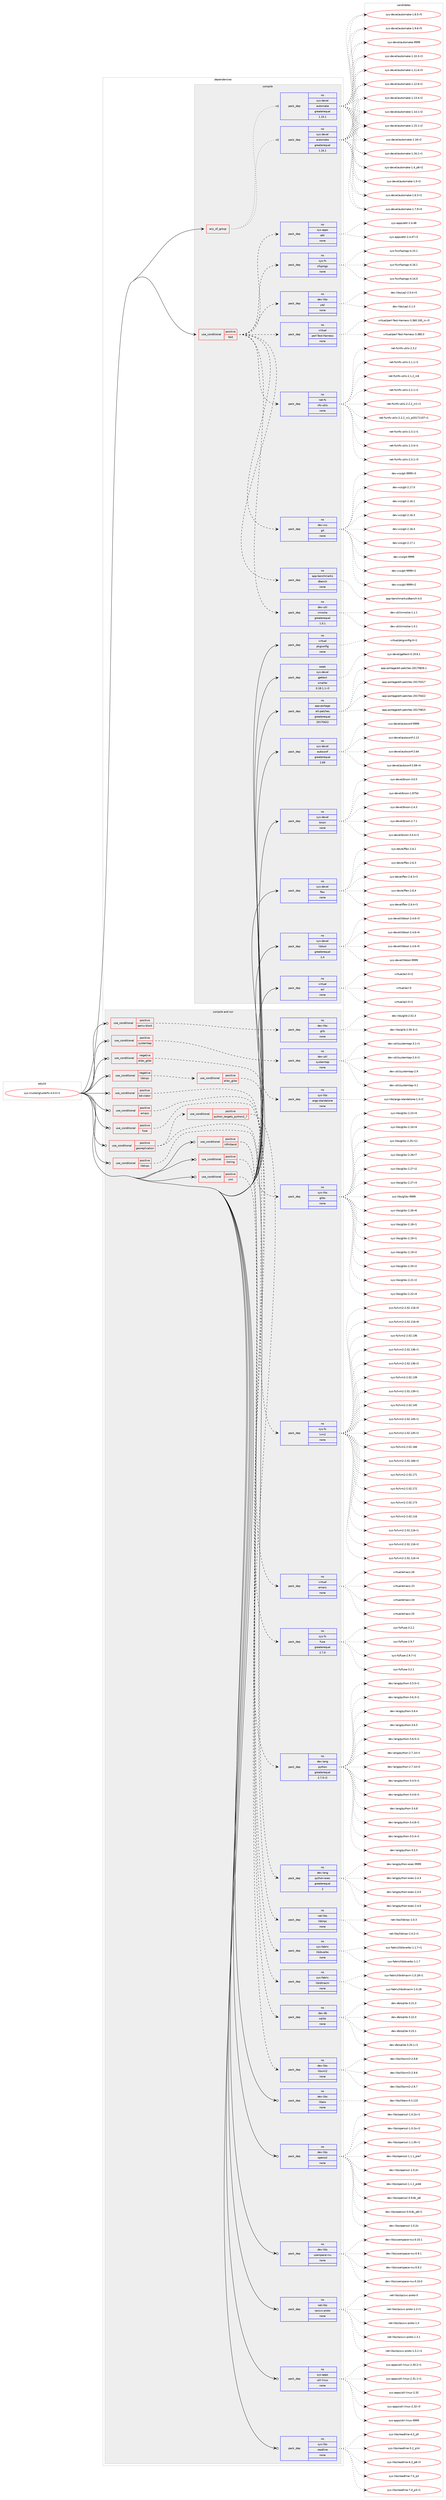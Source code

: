digraph prolog {

# *************
# Graph options
# *************

newrank=true;
concentrate=true;
compound=true;
graph [rankdir=LR,fontname=Helvetica,fontsize=10,ranksep=1.5];#, ranksep=2.5, nodesep=0.2];
edge  [arrowhead=vee];
node  [fontname=Helvetica,fontsize=10];

# **********
# The ebuild
# **********

subgraph cluster_leftcol {
color=gray;
rank=same;
label=<<i>ebuild</i>>;
id [label="sys-cluster/glusterfs-4.0.0-r1", color=red, width=4, href="../sys-cluster/glusterfs-4.0.0-r1.svg"];
}

# ****************
# The dependencies
# ****************

subgraph cluster_midcol {
color=gray;
label=<<i>dependencies</i>>;
subgraph cluster_compile {
fillcolor="#eeeeee";
style=filled;
label=<<i>compile</i>>;
subgraph any24 {
dependency6368 [label=<<TABLE BORDER="0" CELLBORDER="1" CELLSPACING="0" CELLPADDING="4"><TR><TD CELLPADDING="10">any_of_group</TD></TR></TABLE>>, shape=none, color=red];subgraph pack5940 {
dependency6369 [label=<<TABLE BORDER="0" CELLBORDER="1" CELLSPACING="0" CELLPADDING="4" WIDTH="220"><TR><TD ROWSPAN="6" CELLPADDING="30">pack_dep</TD></TR><TR><TD WIDTH="110">no</TD></TR><TR><TD>sys-devel</TD></TR><TR><TD>automake</TD></TR><TR><TD>greaterequal</TD></TR><TR><TD>1.16.1</TD></TR></TABLE>>, shape=none, color=blue];
}
dependency6368:e -> dependency6369:w [weight=20,style="dotted",arrowhead="oinv"];
subgraph pack5941 {
dependency6370 [label=<<TABLE BORDER="0" CELLBORDER="1" CELLSPACING="0" CELLPADDING="4" WIDTH="220"><TR><TD ROWSPAN="6" CELLPADDING="30">pack_dep</TD></TR><TR><TD WIDTH="110">no</TD></TR><TR><TD>sys-devel</TD></TR><TR><TD>automake</TD></TR><TR><TD>greaterequal</TD></TR><TR><TD>1.15.1</TD></TR></TABLE>>, shape=none, color=blue];
}
dependency6368:e -> dependency6370:w [weight=20,style="dotted",arrowhead="oinv"];
}
id:e -> dependency6368:w [weight=20,style="solid",arrowhead="vee"];
subgraph cond406 {
dependency6371 [label=<<TABLE BORDER="0" CELLBORDER="1" CELLSPACING="0" CELLPADDING="4"><TR><TD ROWSPAN="3" CELLPADDING="10">use_conditional</TD></TR><TR><TD>positive</TD></TR><TR><TD>test</TD></TR></TABLE>>, shape=none, color=red];
subgraph pack5942 {
dependency6372 [label=<<TABLE BORDER="0" CELLBORDER="1" CELLSPACING="0" CELLPADDING="4" WIDTH="220"><TR><TD ROWSPAN="6" CELLPADDING="30">pack_dep</TD></TR><TR><TD WIDTH="110">no</TD></TR><TR><TD>dev-util</TD></TR><TR><TD>cmocka</TD></TR><TR><TD>greaterequal</TD></TR><TR><TD>1.0.1</TD></TR></TABLE>>, shape=none, color=blue];
}
dependency6371:e -> dependency6372:w [weight=20,style="dashed",arrowhead="vee"];
subgraph pack5943 {
dependency6373 [label=<<TABLE BORDER="0" CELLBORDER="1" CELLSPACING="0" CELLPADDING="4" WIDTH="220"><TR><TD ROWSPAN="6" CELLPADDING="30">pack_dep</TD></TR><TR><TD WIDTH="110">no</TD></TR><TR><TD>app-benchmarks</TD></TR><TR><TD>dbench</TD></TR><TR><TD>none</TD></TR><TR><TD></TD></TR></TABLE>>, shape=none, color=blue];
}
dependency6371:e -> dependency6373:w [weight=20,style="dashed",arrowhead="vee"];
subgraph pack5944 {
dependency6374 [label=<<TABLE BORDER="0" CELLBORDER="1" CELLSPACING="0" CELLPADDING="4" WIDTH="220"><TR><TD ROWSPAN="6" CELLPADDING="30">pack_dep</TD></TR><TR><TD WIDTH="110">no</TD></TR><TR><TD>dev-vcs</TD></TR><TR><TD>git</TD></TR><TR><TD>none</TD></TR><TR><TD></TD></TR></TABLE>>, shape=none, color=blue];
}
dependency6371:e -> dependency6374:w [weight=20,style="dashed",arrowhead="vee"];
subgraph pack5945 {
dependency6375 [label=<<TABLE BORDER="0" CELLBORDER="1" CELLSPACING="0" CELLPADDING="4" WIDTH="220"><TR><TD ROWSPAN="6" CELLPADDING="30">pack_dep</TD></TR><TR><TD WIDTH="110">no</TD></TR><TR><TD>net-fs</TD></TR><TR><TD>nfs-utils</TD></TR><TR><TD>none</TD></TR><TR><TD></TD></TR></TABLE>>, shape=none, color=blue];
}
dependency6371:e -> dependency6375:w [weight=20,style="dashed",arrowhead="vee"];
subgraph pack5946 {
dependency6376 [label=<<TABLE BORDER="0" CELLBORDER="1" CELLSPACING="0" CELLPADDING="4" WIDTH="220"><TR><TD ROWSPAN="6" CELLPADDING="30">pack_dep</TD></TR><TR><TD WIDTH="110">no</TD></TR><TR><TD>virtual</TD></TR><TR><TD>perl-Test-Harness</TD></TR><TR><TD>none</TD></TR><TR><TD></TD></TR></TABLE>>, shape=none, color=blue];
}
dependency6371:e -> dependency6376:w [weight=20,style="dashed",arrowhead="vee"];
subgraph pack5947 {
dependency6377 [label=<<TABLE BORDER="0" CELLBORDER="1" CELLSPACING="0" CELLPADDING="4" WIDTH="220"><TR><TD ROWSPAN="6" CELLPADDING="30">pack_dep</TD></TR><TR><TD WIDTH="110">no</TD></TR><TR><TD>dev-libs</TD></TR><TR><TD>yajl</TD></TR><TR><TD>none</TD></TR><TR><TD></TD></TR></TABLE>>, shape=none, color=blue];
}
dependency6371:e -> dependency6377:w [weight=20,style="dashed",arrowhead="vee"];
subgraph pack5948 {
dependency6378 [label=<<TABLE BORDER="0" CELLBORDER="1" CELLSPACING="0" CELLPADDING="4" WIDTH="220"><TR><TD ROWSPAN="6" CELLPADDING="30">pack_dep</TD></TR><TR><TD WIDTH="110">no</TD></TR><TR><TD>sys-fs</TD></TR><TR><TD>xfsprogs</TD></TR><TR><TD>none</TD></TR><TR><TD></TD></TR></TABLE>>, shape=none, color=blue];
}
dependency6371:e -> dependency6378:w [weight=20,style="dashed",arrowhead="vee"];
subgraph pack5949 {
dependency6379 [label=<<TABLE BORDER="0" CELLBORDER="1" CELLSPACING="0" CELLPADDING="4" WIDTH="220"><TR><TD ROWSPAN="6" CELLPADDING="30">pack_dep</TD></TR><TR><TD WIDTH="110">no</TD></TR><TR><TD>sys-apps</TD></TR><TR><TD>attr</TD></TR><TR><TD>none</TD></TR><TR><TD></TD></TR></TABLE>>, shape=none, color=blue];
}
dependency6371:e -> dependency6379:w [weight=20,style="dashed",arrowhead="vee"];
}
id:e -> dependency6371:w [weight=20,style="solid",arrowhead="vee"];
subgraph pack5950 {
dependency6380 [label=<<TABLE BORDER="0" CELLBORDER="1" CELLSPACING="0" CELLPADDING="4" WIDTH="220"><TR><TD ROWSPAN="6" CELLPADDING="30">pack_dep</TD></TR><TR><TD WIDTH="110">no</TD></TR><TR><TD>app-portage</TD></TR><TR><TD>elt-patches</TD></TR><TR><TD>greaterequal</TD></TR><TR><TD>20170422</TD></TR></TABLE>>, shape=none, color=blue];
}
id:e -> dependency6380:w [weight=20,style="solid",arrowhead="vee"];
subgraph pack5951 {
dependency6381 [label=<<TABLE BORDER="0" CELLBORDER="1" CELLSPACING="0" CELLPADDING="4" WIDTH="220"><TR><TD ROWSPAN="6" CELLPADDING="30">pack_dep</TD></TR><TR><TD WIDTH="110">no</TD></TR><TR><TD>sys-devel</TD></TR><TR><TD>autoconf</TD></TR><TR><TD>greaterequal</TD></TR><TR><TD>2.69</TD></TR></TABLE>>, shape=none, color=blue];
}
id:e -> dependency6381:w [weight=20,style="solid",arrowhead="vee"];
subgraph pack5952 {
dependency6382 [label=<<TABLE BORDER="0" CELLBORDER="1" CELLSPACING="0" CELLPADDING="4" WIDTH="220"><TR><TD ROWSPAN="6" CELLPADDING="30">pack_dep</TD></TR><TR><TD WIDTH="110">no</TD></TR><TR><TD>sys-devel</TD></TR><TR><TD>bison</TD></TR><TR><TD>none</TD></TR><TR><TD></TD></TR></TABLE>>, shape=none, color=blue];
}
id:e -> dependency6382:w [weight=20,style="solid",arrowhead="vee"];
subgraph pack5953 {
dependency6383 [label=<<TABLE BORDER="0" CELLBORDER="1" CELLSPACING="0" CELLPADDING="4" WIDTH="220"><TR><TD ROWSPAN="6" CELLPADDING="30">pack_dep</TD></TR><TR><TD WIDTH="110">no</TD></TR><TR><TD>sys-devel</TD></TR><TR><TD>flex</TD></TR><TR><TD>none</TD></TR><TR><TD></TD></TR></TABLE>>, shape=none, color=blue];
}
id:e -> dependency6383:w [weight=20,style="solid",arrowhead="vee"];
subgraph pack5954 {
dependency6384 [label=<<TABLE BORDER="0" CELLBORDER="1" CELLSPACING="0" CELLPADDING="4" WIDTH="220"><TR><TD ROWSPAN="6" CELLPADDING="30">pack_dep</TD></TR><TR><TD WIDTH="110">no</TD></TR><TR><TD>sys-devel</TD></TR><TR><TD>libtool</TD></TR><TR><TD>greaterequal</TD></TR><TR><TD>2.4</TD></TR></TABLE>>, shape=none, color=blue];
}
id:e -> dependency6384:w [weight=20,style="solid",arrowhead="vee"];
subgraph pack5955 {
dependency6385 [label=<<TABLE BORDER="0" CELLBORDER="1" CELLSPACING="0" CELLPADDING="4" WIDTH="220"><TR><TD ROWSPAN="6" CELLPADDING="30">pack_dep</TD></TR><TR><TD WIDTH="110">no</TD></TR><TR><TD>virtual</TD></TR><TR><TD>acl</TD></TR><TR><TD>none</TD></TR><TR><TD></TD></TR></TABLE>>, shape=none, color=blue];
}
id:e -> dependency6385:w [weight=20,style="solid",arrowhead="vee"];
subgraph pack5956 {
dependency6386 [label=<<TABLE BORDER="0" CELLBORDER="1" CELLSPACING="0" CELLPADDING="4" WIDTH="220"><TR><TD ROWSPAN="6" CELLPADDING="30">pack_dep</TD></TR><TR><TD WIDTH="110">no</TD></TR><TR><TD>virtual</TD></TR><TR><TD>pkgconfig</TD></TR><TR><TD>none</TD></TR><TR><TD></TD></TR></TABLE>>, shape=none, color=blue];
}
id:e -> dependency6386:w [weight=20,style="solid",arrowhead="vee"];
subgraph pack5957 {
dependency6387 [label=<<TABLE BORDER="0" CELLBORDER="1" CELLSPACING="0" CELLPADDING="4" WIDTH="220"><TR><TD ROWSPAN="6" CELLPADDING="30">pack_dep</TD></TR><TR><TD WIDTH="110">weak</TD></TR><TR><TD>sys-devel</TD></TR><TR><TD>gettext</TD></TR><TR><TD>smaller</TD></TR><TR><TD>0.18.1.1-r3</TD></TR></TABLE>>, shape=none, color=blue];
}
id:e -> dependency6387:w [weight=20,style="solid",arrowhead="vee"];
}
subgraph cluster_compileandrun {
fillcolor="#eeeeee";
style=filled;
label=<<i>compile and run</i>>;
subgraph cond407 {
dependency6388 [label=<<TABLE BORDER="0" CELLBORDER="1" CELLSPACING="0" CELLPADDING="4"><TR><TD ROWSPAN="3" CELLPADDING="10">use_conditional</TD></TR><TR><TD>negative</TD></TR><TR><TD>elibc_glibc</TD></TR></TABLE>>, shape=none, color=red];
subgraph pack5958 {
dependency6389 [label=<<TABLE BORDER="0" CELLBORDER="1" CELLSPACING="0" CELLPADDING="4" WIDTH="220"><TR><TD ROWSPAN="6" CELLPADDING="30">pack_dep</TD></TR><TR><TD WIDTH="110">no</TD></TR><TR><TD>sys-libs</TD></TR><TR><TD>argp-standalone</TD></TR><TR><TD>none</TD></TR><TR><TD></TD></TR></TABLE>>, shape=none, color=blue];
}
dependency6388:e -> dependency6389:w [weight=20,style="dashed",arrowhead="vee"];
}
id:e -> dependency6388:w [weight=20,style="solid",arrowhead="odotvee"];
subgraph cond408 {
dependency6390 [label=<<TABLE BORDER="0" CELLBORDER="1" CELLSPACING="0" CELLPADDING="4"><TR><TD ROWSPAN="3" CELLPADDING="10">use_conditional</TD></TR><TR><TD>negative</TD></TR><TR><TD>libtirpc</TD></TR></TABLE>>, shape=none, color=red];
subgraph cond409 {
dependency6391 [label=<<TABLE BORDER="0" CELLBORDER="1" CELLSPACING="0" CELLPADDING="4"><TR><TD ROWSPAN="3" CELLPADDING="10">use_conditional</TD></TR><TR><TD>positive</TD></TR><TR><TD>elibc_glibc</TD></TR></TABLE>>, shape=none, color=red];
subgraph pack5959 {
dependency6392 [label=<<TABLE BORDER="0" CELLBORDER="1" CELLSPACING="0" CELLPADDING="4" WIDTH="220"><TR><TD ROWSPAN="6" CELLPADDING="30">pack_dep</TD></TR><TR><TD WIDTH="110">no</TD></TR><TR><TD>sys-libs</TD></TR><TR><TD>glibc</TD></TR><TR><TD>none</TD></TR><TR><TD></TD></TR></TABLE>>, shape=none, color=blue];
}
dependency6391:e -> dependency6392:w [weight=20,style="dashed",arrowhead="vee"];
}
dependency6390:e -> dependency6391:w [weight=20,style="dashed",arrowhead="vee"];
}
id:e -> dependency6390:w [weight=20,style="solid",arrowhead="odotvee"];
subgraph cond410 {
dependency6393 [label=<<TABLE BORDER="0" CELLBORDER="1" CELLSPACING="0" CELLPADDING="4"><TR><TD ROWSPAN="3" CELLPADDING="10">use_conditional</TD></TR><TR><TD>positive</TD></TR><TR><TD>bd-xlator</TD></TR></TABLE>>, shape=none, color=red];
subgraph pack5960 {
dependency6394 [label=<<TABLE BORDER="0" CELLBORDER="1" CELLSPACING="0" CELLPADDING="4" WIDTH="220"><TR><TD ROWSPAN="6" CELLPADDING="30">pack_dep</TD></TR><TR><TD WIDTH="110">no</TD></TR><TR><TD>sys-fs</TD></TR><TR><TD>lvm2</TD></TR><TR><TD>none</TD></TR><TR><TD></TD></TR></TABLE>>, shape=none, color=blue];
}
dependency6393:e -> dependency6394:w [weight=20,style="dashed",arrowhead="vee"];
}
id:e -> dependency6393:w [weight=20,style="solid",arrowhead="odotvee"];
subgraph cond411 {
dependency6395 [label=<<TABLE BORDER="0" CELLBORDER="1" CELLSPACING="0" CELLPADDING="4"><TR><TD ROWSPAN="3" CELLPADDING="10">use_conditional</TD></TR><TR><TD>positive</TD></TR><TR><TD>emacs</TD></TR></TABLE>>, shape=none, color=red];
subgraph pack5961 {
dependency6396 [label=<<TABLE BORDER="0" CELLBORDER="1" CELLSPACING="0" CELLPADDING="4" WIDTH="220"><TR><TD ROWSPAN="6" CELLPADDING="30">pack_dep</TD></TR><TR><TD WIDTH="110">no</TD></TR><TR><TD>virtual</TD></TR><TR><TD>emacs</TD></TR><TR><TD>none</TD></TR><TR><TD></TD></TR></TABLE>>, shape=none, color=blue];
}
dependency6395:e -> dependency6396:w [weight=20,style="dashed",arrowhead="vee"];
}
id:e -> dependency6395:w [weight=20,style="solid",arrowhead="odotvee"];
subgraph cond412 {
dependency6397 [label=<<TABLE BORDER="0" CELLBORDER="1" CELLSPACING="0" CELLPADDING="4"><TR><TD ROWSPAN="3" CELLPADDING="10">use_conditional</TD></TR><TR><TD>positive</TD></TR><TR><TD>fuse</TD></TR></TABLE>>, shape=none, color=red];
subgraph pack5962 {
dependency6398 [label=<<TABLE BORDER="0" CELLBORDER="1" CELLSPACING="0" CELLPADDING="4" WIDTH="220"><TR><TD ROWSPAN="6" CELLPADDING="30">pack_dep</TD></TR><TR><TD WIDTH="110">no</TD></TR><TR><TD>sys-fs</TD></TR><TR><TD>fuse</TD></TR><TR><TD>greaterequal</TD></TR><TR><TD>2.7.0</TD></TR></TABLE>>, shape=none, color=blue];
}
dependency6397:e -> dependency6398:w [weight=20,style="dashed",arrowhead="vee"];
}
id:e -> dependency6397:w [weight=20,style="solid",arrowhead="odotvee"];
subgraph cond413 {
dependency6399 [label=<<TABLE BORDER="0" CELLBORDER="1" CELLSPACING="0" CELLPADDING="4"><TR><TD ROWSPAN="3" CELLPADDING="10">use_conditional</TD></TR><TR><TD>positive</TD></TR><TR><TD>georeplication</TD></TR></TABLE>>, shape=none, color=red];
subgraph cond414 {
dependency6400 [label=<<TABLE BORDER="0" CELLBORDER="1" CELLSPACING="0" CELLPADDING="4"><TR><TD ROWSPAN="3" CELLPADDING="10">use_conditional</TD></TR><TR><TD>positive</TD></TR><TR><TD>python_targets_python2_7</TD></TR></TABLE>>, shape=none, color=red];
subgraph pack5963 {
dependency6401 [label=<<TABLE BORDER="0" CELLBORDER="1" CELLSPACING="0" CELLPADDING="4" WIDTH="220"><TR><TD ROWSPAN="6" CELLPADDING="30">pack_dep</TD></TR><TR><TD WIDTH="110">no</TD></TR><TR><TD>dev-lang</TD></TR><TR><TD>python</TD></TR><TR><TD>greaterequal</TD></TR><TR><TD>2.7.5-r2</TD></TR></TABLE>>, shape=none, color=blue];
}
dependency6400:e -> dependency6401:w [weight=20,style="dashed",arrowhead="vee"];
}
dependency6399:e -> dependency6400:w [weight=20,style="dashed",arrowhead="vee"];
subgraph pack5964 {
dependency6402 [label=<<TABLE BORDER="0" CELLBORDER="1" CELLSPACING="0" CELLPADDING="4" WIDTH="220"><TR><TD ROWSPAN="6" CELLPADDING="30">pack_dep</TD></TR><TR><TD WIDTH="110">no</TD></TR><TR><TD>dev-lang</TD></TR><TR><TD>python-exec</TD></TR><TR><TD>greaterequal</TD></TR><TR><TD>2</TD></TR></TABLE>>, shape=none, color=blue];
}
dependency6399:e -> dependency6402:w [weight=20,style="dashed",arrowhead="vee"];
}
id:e -> dependency6399:w [weight=20,style="solid",arrowhead="odotvee"];
subgraph cond415 {
dependency6403 [label=<<TABLE BORDER="0" CELLBORDER="1" CELLSPACING="0" CELLPADDING="4"><TR><TD ROWSPAN="3" CELLPADDING="10">use_conditional</TD></TR><TR><TD>positive</TD></TR><TR><TD>infiniband</TD></TR></TABLE>>, shape=none, color=red];
subgraph pack5965 {
dependency6404 [label=<<TABLE BORDER="0" CELLBORDER="1" CELLSPACING="0" CELLPADDING="4" WIDTH="220"><TR><TD ROWSPAN="6" CELLPADDING="30">pack_dep</TD></TR><TR><TD WIDTH="110">no</TD></TR><TR><TD>sys-fabric</TD></TR><TR><TD>libibverbs</TD></TR><TR><TD>none</TD></TR><TR><TD></TD></TR></TABLE>>, shape=none, color=blue];
}
dependency6403:e -> dependency6404:w [weight=20,style="dashed",arrowhead="vee"];
subgraph pack5966 {
dependency6405 [label=<<TABLE BORDER="0" CELLBORDER="1" CELLSPACING="0" CELLPADDING="4" WIDTH="220"><TR><TD ROWSPAN="6" CELLPADDING="30">pack_dep</TD></TR><TR><TD WIDTH="110">no</TD></TR><TR><TD>sys-fabric</TD></TR><TR><TD>librdmacm</TD></TR><TR><TD>none</TD></TR><TR><TD></TD></TR></TABLE>>, shape=none, color=blue];
}
dependency6403:e -> dependency6405:w [weight=20,style="dashed",arrowhead="vee"];
}
id:e -> dependency6403:w [weight=20,style="solid",arrowhead="odotvee"];
subgraph cond416 {
dependency6406 [label=<<TABLE BORDER="0" CELLBORDER="1" CELLSPACING="0" CELLPADDING="4"><TR><TD ROWSPAN="3" CELLPADDING="10">use_conditional</TD></TR><TR><TD>positive</TD></TR><TR><TD>libtirpc</TD></TR></TABLE>>, shape=none, color=red];
subgraph pack5967 {
dependency6407 [label=<<TABLE BORDER="0" CELLBORDER="1" CELLSPACING="0" CELLPADDING="4" WIDTH="220"><TR><TD ROWSPAN="6" CELLPADDING="30">pack_dep</TD></TR><TR><TD WIDTH="110">no</TD></TR><TR><TD>net-libs</TD></TR><TR><TD>libtirpc</TD></TR><TR><TD>none</TD></TR><TR><TD></TD></TR></TABLE>>, shape=none, color=blue];
}
dependency6406:e -> dependency6407:w [weight=20,style="dashed",arrowhead="vee"];
}
id:e -> dependency6406:w [weight=20,style="solid",arrowhead="odotvee"];
subgraph cond417 {
dependency6408 [label=<<TABLE BORDER="0" CELLBORDER="1" CELLSPACING="0" CELLPADDING="4"><TR><TD ROWSPAN="3" CELLPADDING="10">use_conditional</TD></TR><TR><TD>positive</TD></TR><TR><TD>qemu-block</TD></TR></TABLE>>, shape=none, color=red];
subgraph pack5968 {
dependency6409 [label=<<TABLE BORDER="0" CELLBORDER="1" CELLSPACING="0" CELLPADDING="4" WIDTH="220"><TR><TD ROWSPAN="6" CELLPADDING="30">pack_dep</TD></TR><TR><TD WIDTH="110">no</TD></TR><TR><TD>dev-libs</TD></TR><TR><TD>glib</TD></TR><TR><TD>none</TD></TR><TR><TD></TD></TR></TABLE>>, shape=none, color=blue];
}
dependency6408:e -> dependency6409:w [weight=20,style="dashed",arrowhead="vee"];
}
id:e -> dependency6408:w [weight=20,style="solid",arrowhead="odotvee"];
subgraph cond418 {
dependency6410 [label=<<TABLE BORDER="0" CELLBORDER="1" CELLSPACING="0" CELLPADDING="4"><TR><TD ROWSPAN="3" CELLPADDING="10">use_conditional</TD></TR><TR><TD>positive</TD></TR><TR><TD>systemtap</TD></TR></TABLE>>, shape=none, color=red];
subgraph pack5969 {
dependency6411 [label=<<TABLE BORDER="0" CELLBORDER="1" CELLSPACING="0" CELLPADDING="4" WIDTH="220"><TR><TD ROWSPAN="6" CELLPADDING="30">pack_dep</TD></TR><TR><TD WIDTH="110">no</TD></TR><TR><TD>dev-util</TD></TR><TR><TD>systemtap</TD></TR><TR><TD>none</TD></TR><TR><TD></TD></TR></TABLE>>, shape=none, color=blue];
}
dependency6410:e -> dependency6411:w [weight=20,style="dashed",arrowhead="vee"];
}
id:e -> dependency6410:w [weight=20,style="solid",arrowhead="odotvee"];
subgraph cond419 {
dependency6412 [label=<<TABLE BORDER="0" CELLBORDER="1" CELLSPACING="0" CELLPADDING="4"><TR><TD ROWSPAN="3" CELLPADDING="10">use_conditional</TD></TR><TR><TD>positive</TD></TR><TR><TD>tiering</TD></TR></TABLE>>, shape=none, color=red];
subgraph pack5970 {
dependency6413 [label=<<TABLE BORDER="0" CELLBORDER="1" CELLSPACING="0" CELLPADDING="4" WIDTH="220"><TR><TD ROWSPAN="6" CELLPADDING="30">pack_dep</TD></TR><TR><TD WIDTH="110">no</TD></TR><TR><TD>dev-db</TD></TR><TR><TD>sqlite</TD></TR><TR><TD>none</TD></TR><TR><TD></TD></TR></TABLE>>, shape=none, color=blue];
}
dependency6412:e -> dependency6413:w [weight=20,style="dashed",arrowhead="vee"];
}
id:e -> dependency6412:w [weight=20,style="solid",arrowhead="odotvee"];
subgraph cond420 {
dependency6414 [label=<<TABLE BORDER="0" CELLBORDER="1" CELLSPACING="0" CELLPADDING="4"><TR><TD ROWSPAN="3" CELLPADDING="10">use_conditional</TD></TR><TR><TD>positive</TD></TR><TR><TD>xml</TD></TR></TABLE>>, shape=none, color=red];
subgraph pack5971 {
dependency6415 [label=<<TABLE BORDER="0" CELLBORDER="1" CELLSPACING="0" CELLPADDING="4" WIDTH="220"><TR><TD ROWSPAN="6" CELLPADDING="30">pack_dep</TD></TR><TR><TD WIDTH="110">no</TD></TR><TR><TD>dev-libs</TD></TR><TR><TD>libxml2</TD></TR><TR><TD>none</TD></TR><TR><TD></TD></TR></TABLE>>, shape=none, color=blue];
}
dependency6414:e -> dependency6415:w [weight=20,style="dashed",arrowhead="vee"];
}
id:e -> dependency6414:w [weight=20,style="solid",arrowhead="odotvee"];
subgraph pack5972 {
dependency6416 [label=<<TABLE BORDER="0" CELLBORDER="1" CELLSPACING="0" CELLPADDING="4" WIDTH="220"><TR><TD ROWSPAN="6" CELLPADDING="30">pack_dep</TD></TR><TR><TD WIDTH="110">no</TD></TR><TR><TD>dev-libs</TD></TR><TR><TD>libaio</TD></TR><TR><TD>none</TD></TR><TR><TD></TD></TR></TABLE>>, shape=none, color=blue];
}
id:e -> dependency6416:w [weight=20,style="solid",arrowhead="odotvee"];
subgraph pack5973 {
dependency6417 [label=<<TABLE BORDER="0" CELLBORDER="1" CELLSPACING="0" CELLPADDING="4" WIDTH="220"><TR><TD ROWSPAN="6" CELLPADDING="30">pack_dep</TD></TR><TR><TD WIDTH="110">no</TD></TR><TR><TD>dev-libs</TD></TR><TR><TD>openssl</TD></TR><TR><TD>none</TD></TR><TR><TD></TD></TR></TABLE>>, shape=none, color=blue];
}
id:e -> dependency6417:w [weight=20,style="solid",arrowhead="odotvee"];
subgraph pack5974 {
dependency6418 [label=<<TABLE BORDER="0" CELLBORDER="1" CELLSPACING="0" CELLPADDING="4" WIDTH="220"><TR><TD ROWSPAN="6" CELLPADDING="30">pack_dep</TD></TR><TR><TD WIDTH="110">no</TD></TR><TR><TD>dev-libs</TD></TR><TR><TD>userspace-rcu</TD></TR><TR><TD>none</TD></TR><TR><TD></TD></TR></TABLE>>, shape=none, color=blue];
}
id:e -> dependency6418:w [weight=20,style="solid",arrowhead="odotvee"];
subgraph pack5975 {
dependency6419 [label=<<TABLE BORDER="0" CELLBORDER="1" CELLSPACING="0" CELLPADDING="4" WIDTH="220"><TR><TD ROWSPAN="6" CELLPADDING="30">pack_dep</TD></TR><TR><TD WIDTH="110">no</TD></TR><TR><TD>net-libs</TD></TR><TR><TD>rpcsvc-proto</TD></TR><TR><TD>none</TD></TR><TR><TD></TD></TR></TABLE>>, shape=none, color=blue];
}
id:e -> dependency6419:w [weight=20,style="solid",arrowhead="odotvee"];
subgraph pack5976 {
dependency6420 [label=<<TABLE BORDER="0" CELLBORDER="1" CELLSPACING="0" CELLPADDING="4" WIDTH="220"><TR><TD ROWSPAN="6" CELLPADDING="30">pack_dep</TD></TR><TR><TD WIDTH="110">no</TD></TR><TR><TD>sys-apps</TD></TR><TR><TD>util-linux</TD></TR><TR><TD>none</TD></TR><TR><TD></TD></TR></TABLE>>, shape=none, color=blue];
}
id:e -> dependency6420:w [weight=20,style="solid",arrowhead="odotvee"];
subgraph pack5977 {
dependency6421 [label=<<TABLE BORDER="0" CELLBORDER="1" CELLSPACING="0" CELLPADDING="4" WIDTH="220"><TR><TD ROWSPAN="6" CELLPADDING="30">pack_dep</TD></TR><TR><TD WIDTH="110">no</TD></TR><TR><TD>sys-libs</TD></TR><TR><TD>readline</TD></TR><TR><TD>none</TD></TR><TR><TD></TD></TR></TABLE>>, shape=none, color=blue];
}
id:e -> dependency6421:w [weight=20,style="solid",arrowhead="odotvee"];
}
subgraph cluster_run {
fillcolor="#eeeeee";
style=filled;
label=<<i>run</i>>;
}
}

# **************
# The candidates
# **************

subgraph cluster_choices {
rank=same;
color=gray;
label=<<i>candidates</i>>;

subgraph choice5940 {
color=black;
nodesep=1;
choice11512111545100101118101108479711711611110997107101454946494846514511451 [label="sys-devel/automake-1.10.3-r3", color=red, width=4,href="../sys-devel/automake-1.10.3-r3.svg"];
choice11512111545100101118101108479711711611110997107101454946494946544511451 [label="sys-devel/automake-1.11.6-r3", color=red, width=4,href="../sys-devel/automake-1.11.6-r3.svg"];
choice11512111545100101118101108479711711611110997107101454946495046544511450 [label="sys-devel/automake-1.12.6-r2", color=red, width=4,href="../sys-devel/automake-1.12.6-r2.svg"];
choice11512111545100101118101108479711711611110997107101454946495146524511450 [label="sys-devel/automake-1.13.4-r2", color=red, width=4,href="../sys-devel/automake-1.13.4-r2.svg"];
choice11512111545100101118101108479711711611110997107101454946495246494511450 [label="sys-devel/automake-1.14.1-r2", color=red, width=4,href="../sys-devel/automake-1.14.1-r2.svg"];
choice11512111545100101118101108479711711611110997107101454946495346494511450 [label="sys-devel/automake-1.15.1-r2", color=red, width=4,href="../sys-devel/automake-1.15.1-r2.svg"];
choice1151211154510010111810110847971171161111099710710145494649544511450 [label="sys-devel/automake-1.16-r2", color=red, width=4,href="../sys-devel/automake-1.16-r2.svg"];
choice11512111545100101118101108479711711611110997107101454946495446494511449 [label="sys-devel/automake-1.16.1-r1", color=red, width=4,href="../sys-devel/automake-1.16.1-r1.svg"];
choice115121115451001011181011084797117116111109971071014549465295112544511450 [label="sys-devel/automake-1.4_p6-r2", color=red, width=4,href="../sys-devel/automake-1.4_p6-r2.svg"];
choice11512111545100101118101108479711711611110997107101454946534511450 [label="sys-devel/automake-1.5-r2", color=red, width=4,href="../sys-devel/automake-1.5-r2.svg"];
choice115121115451001011181011084797117116111109971071014549465446514511450 [label="sys-devel/automake-1.6.3-r2", color=red, width=4,href="../sys-devel/automake-1.6.3-r2.svg"];
choice115121115451001011181011084797117116111109971071014549465546574511451 [label="sys-devel/automake-1.7.9-r3", color=red, width=4,href="../sys-devel/automake-1.7.9-r3.svg"];
choice115121115451001011181011084797117116111109971071014549465646534511453 [label="sys-devel/automake-1.8.5-r5", color=red, width=4,href="../sys-devel/automake-1.8.5-r5.svg"];
choice115121115451001011181011084797117116111109971071014549465746544511453 [label="sys-devel/automake-1.9.6-r5", color=red, width=4,href="../sys-devel/automake-1.9.6-r5.svg"];
choice115121115451001011181011084797117116111109971071014557575757 [label="sys-devel/automake-9999", color=red, width=4,href="../sys-devel/automake-9999.svg"];
dependency6369:e -> choice11512111545100101118101108479711711611110997107101454946494846514511451:w [style=dotted,weight="100"];
dependency6369:e -> choice11512111545100101118101108479711711611110997107101454946494946544511451:w [style=dotted,weight="100"];
dependency6369:e -> choice11512111545100101118101108479711711611110997107101454946495046544511450:w [style=dotted,weight="100"];
dependency6369:e -> choice11512111545100101118101108479711711611110997107101454946495146524511450:w [style=dotted,weight="100"];
dependency6369:e -> choice11512111545100101118101108479711711611110997107101454946495246494511450:w [style=dotted,weight="100"];
dependency6369:e -> choice11512111545100101118101108479711711611110997107101454946495346494511450:w [style=dotted,weight="100"];
dependency6369:e -> choice1151211154510010111810110847971171161111099710710145494649544511450:w [style=dotted,weight="100"];
dependency6369:e -> choice11512111545100101118101108479711711611110997107101454946495446494511449:w [style=dotted,weight="100"];
dependency6369:e -> choice115121115451001011181011084797117116111109971071014549465295112544511450:w [style=dotted,weight="100"];
dependency6369:e -> choice11512111545100101118101108479711711611110997107101454946534511450:w [style=dotted,weight="100"];
dependency6369:e -> choice115121115451001011181011084797117116111109971071014549465446514511450:w [style=dotted,weight="100"];
dependency6369:e -> choice115121115451001011181011084797117116111109971071014549465546574511451:w [style=dotted,weight="100"];
dependency6369:e -> choice115121115451001011181011084797117116111109971071014549465646534511453:w [style=dotted,weight="100"];
dependency6369:e -> choice115121115451001011181011084797117116111109971071014549465746544511453:w [style=dotted,weight="100"];
dependency6369:e -> choice115121115451001011181011084797117116111109971071014557575757:w [style=dotted,weight="100"];
}
subgraph choice5941 {
color=black;
nodesep=1;
choice11512111545100101118101108479711711611110997107101454946494846514511451 [label="sys-devel/automake-1.10.3-r3", color=red, width=4,href="../sys-devel/automake-1.10.3-r3.svg"];
choice11512111545100101118101108479711711611110997107101454946494946544511451 [label="sys-devel/automake-1.11.6-r3", color=red, width=4,href="../sys-devel/automake-1.11.6-r3.svg"];
choice11512111545100101118101108479711711611110997107101454946495046544511450 [label="sys-devel/automake-1.12.6-r2", color=red, width=4,href="../sys-devel/automake-1.12.6-r2.svg"];
choice11512111545100101118101108479711711611110997107101454946495146524511450 [label="sys-devel/automake-1.13.4-r2", color=red, width=4,href="../sys-devel/automake-1.13.4-r2.svg"];
choice11512111545100101118101108479711711611110997107101454946495246494511450 [label="sys-devel/automake-1.14.1-r2", color=red, width=4,href="../sys-devel/automake-1.14.1-r2.svg"];
choice11512111545100101118101108479711711611110997107101454946495346494511450 [label="sys-devel/automake-1.15.1-r2", color=red, width=4,href="../sys-devel/automake-1.15.1-r2.svg"];
choice1151211154510010111810110847971171161111099710710145494649544511450 [label="sys-devel/automake-1.16-r2", color=red, width=4,href="../sys-devel/automake-1.16-r2.svg"];
choice11512111545100101118101108479711711611110997107101454946495446494511449 [label="sys-devel/automake-1.16.1-r1", color=red, width=4,href="../sys-devel/automake-1.16.1-r1.svg"];
choice115121115451001011181011084797117116111109971071014549465295112544511450 [label="sys-devel/automake-1.4_p6-r2", color=red, width=4,href="../sys-devel/automake-1.4_p6-r2.svg"];
choice11512111545100101118101108479711711611110997107101454946534511450 [label="sys-devel/automake-1.5-r2", color=red, width=4,href="../sys-devel/automake-1.5-r2.svg"];
choice115121115451001011181011084797117116111109971071014549465446514511450 [label="sys-devel/automake-1.6.3-r2", color=red, width=4,href="../sys-devel/automake-1.6.3-r2.svg"];
choice115121115451001011181011084797117116111109971071014549465546574511451 [label="sys-devel/automake-1.7.9-r3", color=red, width=4,href="../sys-devel/automake-1.7.9-r3.svg"];
choice115121115451001011181011084797117116111109971071014549465646534511453 [label="sys-devel/automake-1.8.5-r5", color=red, width=4,href="../sys-devel/automake-1.8.5-r5.svg"];
choice115121115451001011181011084797117116111109971071014549465746544511453 [label="sys-devel/automake-1.9.6-r5", color=red, width=4,href="../sys-devel/automake-1.9.6-r5.svg"];
choice115121115451001011181011084797117116111109971071014557575757 [label="sys-devel/automake-9999", color=red, width=4,href="../sys-devel/automake-9999.svg"];
dependency6370:e -> choice11512111545100101118101108479711711611110997107101454946494846514511451:w [style=dotted,weight="100"];
dependency6370:e -> choice11512111545100101118101108479711711611110997107101454946494946544511451:w [style=dotted,weight="100"];
dependency6370:e -> choice11512111545100101118101108479711711611110997107101454946495046544511450:w [style=dotted,weight="100"];
dependency6370:e -> choice11512111545100101118101108479711711611110997107101454946495146524511450:w [style=dotted,weight="100"];
dependency6370:e -> choice11512111545100101118101108479711711611110997107101454946495246494511450:w [style=dotted,weight="100"];
dependency6370:e -> choice11512111545100101118101108479711711611110997107101454946495346494511450:w [style=dotted,weight="100"];
dependency6370:e -> choice1151211154510010111810110847971171161111099710710145494649544511450:w [style=dotted,weight="100"];
dependency6370:e -> choice11512111545100101118101108479711711611110997107101454946495446494511449:w [style=dotted,weight="100"];
dependency6370:e -> choice115121115451001011181011084797117116111109971071014549465295112544511450:w [style=dotted,weight="100"];
dependency6370:e -> choice11512111545100101118101108479711711611110997107101454946534511450:w [style=dotted,weight="100"];
dependency6370:e -> choice115121115451001011181011084797117116111109971071014549465446514511450:w [style=dotted,weight="100"];
dependency6370:e -> choice115121115451001011181011084797117116111109971071014549465546574511451:w [style=dotted,weight="100"];
dependency6370:e -> choice115121115451001011181011084797117116111109971071014549465646534511453:w [style=dotted,weight="100"];
dependency6370:e -> choice115121115451001011181011084797117116111109971071014549465746544511453:w [style=dotted,weight="100"];
dependency6370:e -> choice115121115451001011181011084797117116111109971071014557575757:w [style=dotted,weight="100"];
}
subgraph choice5942 {
color=black;
nodesep=1;
choice1001011184511711610510847991091119910797454946484649 [label="dev-util/cmocka-1.0.1", color=red, width=4,href="../dev-util/cmocka-1.0.1.svg"];
choice1001011184511711610510847991091119910797454946494649 [label="dev-util/cmocka-1.1.1", color=red, width=4,href="../dev-util/cmocka-1.1.1.svg"];
dependency6372:e -> choice1001011184511711610510847991091119910797454946484649:w [style=dotted,weight="100"];
dependency6372:e -> choice1001011184511711610510847991091119910797454946494649:w [style=dotted,weight="100"];
}
subgraph choice5943 {
color=black;
nodesep=1;
choice971121124598101110991041099711410711547100981011109910445524648 [label="app-benchmarks/dbench-4.0", color=red, width=4,href="../app-benchmarks/dbench-4.0.svg"];
dependency6373:e -> choice971121124598101110991041099711410711547100981011109910445524648:w [style=dotted,weight="100"];
}
subgraph choice5944 {
color=black;
nodesep=1;
choice10010111845118991154710310511645504649554648 [label="dev-vcs/git-2.17.0", color=red, width=4,href="../dev-vcs/git-2.17.0.svg"];
choice10010111845118991154710310511645504649544649 [label="dev-vcs/git-2.16.1", color=red, width=4,href="../dev-vcs/git-2.16.1.svg"];
choice10010111845118991154710310511645504649544651 [label="dev-vcs/git-2.16.3", color=red, width=4,href="../dev-vcs/git-2.16.3.svg"];
choice10010111845118991154710310511645504649544652 [label="dev-vcs/git-2.16.4", color=red, width=4,href="../dev-vcs/git-2.16.4.svg"];
choice10010111845118991154710310511645504649554649 [label="dev-vcs/git-2.17.1", color=red, width=4,href="../dev-vcs/git-2.17.1.svg"];
choice1001011184511899115471031051164557575757 [label="dev-vcs/git-9999", color=red, width=4,href="../dev-vcs/git-9999.svg"];
choice10010111845118991154710310511645575757574511449 [label="dev-vcs/git-9999-r1", color=red, width=4,href="../dev-vcs/git-9999-r1.svg"];
choice10010111845118991154710310511645575757574511450 [label="dev-vcs/git-9999-r2", color=red, width=4,href="../dev-vcs/git-9999-r2.svg"];
choice10010111845118991154710310511645575757574511451 [label="dev-vcs/git-9999-r3", color=red, width=4,href="../dev-vcs/git-9999-r3.svg"];
dependency6374:e -> choice10010111845118991154710310511645504649554648:w [style=dotted,weight="100"];
dependency6374:e -> choice10010111845118991154710310511645504649544649:w [style=dotted,weight="100"];
dependency6374:e -> choice10010111845118991154710310511645504649544651:w [style=dotted,weight="100"];
dependency6374:e -> choice10010111845118991154710310511645504649544652:w [style=dotted,weight="100"];
dependency6374:e -> choice10010111845118991154710310511645504649554649:w [style=dotted,weight="100"];
dependency6374:e -> choice1001011184511899115471031051164557575757:w [style=dotted,weight="100"];
dependency6374:e -> choice10010111845118991154710310511645575757574511449:w [style=dotted,weight="100"];
dependency6374:e -> choice10010111845118991154710310511645575757574511450:w [style=dotted,weight="100"];
dependency6374:e -> choice10010111845118991154710310511645575757574511451:w [style=dotted,weight="100"];
}
subgraph choice5945 {
color=black;
nodesep=1;
choice1101011164510211547110102115451171161051081154550464946494511449 [label="net-fs/nfs-utils-2.1.1-r1", color=red, width=4,href="../net-fs/nfs-utils-2.1.1-r1.svg"];
choice110101116451021154711010211545117116105108115455046494650951149954 [label="net-fs/nfs-utils-2.1.2_rc6", color=red, width=4,href="../net-fs/nfs-utils-2.1.2_rc6.svg"];
choice1101011164510211547110102115451171161051081154550465046494511449 [label="net-fs/nfs-utils-2.2.1-r1", color=red, width=4,href="../net-fs/nfs-utils-2.2.1-r1.svg"];
choice1101011164510211547110102115451171161051081154550465046509511499494511449 [label="net-fs/nfs-utils-2.2.2_rc1-r1", color=red, width=4,href="../net-fs/nfs-utils-2.2.2_rc1-r1.svg"];
choice1101011164510211547110102115451171161051081154550465046509511499499511250484955494948554511449 [label="net-fs/nfs-utils-2.2.2_rc1_p20171107-r1", color=red, width=4,href="../net-fs/nfs-utils-2.2.2_rc1_p20171107-r1.svg"];
choice1101011164510211547110102115451171161051081154550465146494511449 [label="net-fs/nfs-utils-2.3.1-r1", color=red, width=4,href="../net-fs/nfs-utils-2.3.1-r1.svg"];
choice1101011164510211547110102115451171161051081154549465146524511449 [label="net-fs/nfs-utils-1.3.4-r1", color=red, width=4,href="../net-fs/nfs-utils-1.3.4-r1.svg"];
choice1101011164510211547110102115451171161051081154550465146494511451 [label="net-fs/nfs-utils-2.3.1-r3", color=red, width=4,href="../net-fs/nfs-utils-2.3.1-r3.svg"];
choice110101116451021154711010211545117116105108115455046514650 [label="net-fs/nfs-utils-2.3.2", color=red, width=4,href="../net-fs/nfs-utils-2.3.2.svg"];
dependency6375:e -> choice1101011164510211547110102115451171161051081154550464946494511449:w [style=dotted,weight="100"];
dependency6375:e -> choice110101116451021154711010211545117116105108115455046494650951149954:w [style=dotted,weight="100"];
dependency6375:e -> choice1101011164510211547110102115451171161051081154550465046494511449:w [style=dotted,weight="100"];
dependency6375:e -> choice1101011164510211547110102115451171161051081154550465046509511499494511449:w [style=dotted,weight="100"];
dependency6375:e -> choice1101011164510211547110102115451171161051081154550465046509511499499511250484955494948554511449:w [style=dotted,weight="100"];
dependency6375:e -> choice1101011164510211547110102115451171161051081154550465146494511449:w [style=dotted,weight="100"];
dependency6375:e -> choice1101011164510211547110102115451171161051081154549465146524511449:w [style=dotted,weight="100"];
dependency6375:e -> choice1101011164510211547110102115451171161051081154550465146494511451:w [style=dotted,weight="100"];
dependency6375:e -> choice110101116451021154711010211545117116105108115455046514650:w [style=dotted,weight="100"];
}
subgraph choice5946 {
color=black;
nodesep=1;
choice118105114116117971084711210111410845841011151164572971141101011151154551465154484649484895114994511451 [label="virtual/perl-Test-Harness-3.360.100_rc-r3", color=red, width=4,href="../virtual/perl-Test-Harness-3.360.100_rc-r3.svg"];
choice118105114116117971084711210111410845841011151164572971141101011151154551465156484648 [label="virtual/perl-Test-Harness-3.380.0", color=red, width=4,href="../virtual/perl-Test-Harness-3.380.0.svg"];
dependency6376:e -> choice118105114116117971084711210111410845841011151164572971141101011151154551465154484649484895114994511451:w [style=dotted,weight="100"];
dependency6376:e -> choice118105114116117971084711210111410845841011151164572971141101011151154551465156484648:w [style=dotted,weight="100"];
}
subgraph choice5947 {
color=black;
nodesep=1;
choice100101118451081059811547121971061084550464846524511451 [label="dev-libs/yajl-2.0.4-r3", color=red, width=4,href="../dev-libs/yajl-2.0.4-r3.svg"];
choice10010111845108105981154712197106108455046494648 [label="dev-libs/yajl-2.1.0", color=red, width=4,href="../dev-libs/yajl-2.1.0.svg"];
dependency6377:e -> choice100101118451081059811547121971061084550464846524511451:w [style=dotted,weight="100"];
dependency6377:e -> choice10010111845108105981154712197106108455046494648:w [style=dotted,weight="100"];
}
subgraph choice5948 {
color=black;
nodesep=1;
choice115121115451021154712010211511211411110311545524649524648 [label="sys-fs/xfsprogs-4.14.0", color=red, width=4,href="../sys-fs/xfsprogs-4.14.0.svg"];
choice115121115451021154712010211511211411110311545524649534649 [label="sys-fs/xfsprogs-4.15.1", color=red, width=4,href="../sys-fs/xfsprogs-4.15.1.svg"];
choice115121115451021154712010211511211411110311545524649544649 [label="sys-fs/xfsprogs-4.16.1", color=red, width=4,href="../sys-fs/xfsprogs-4.16.1.svg"];
dependency6378:e -> choice115121115451021154712010211511211411110311545524649524648:w [style=dotted,weight="100"];
dependency6378:e -> choice115121115451021154712010211511211411110311545524649534649:w [style=dotted,weight="100"];
dependency6378:e -> choice115121115451021154712010211511211411110311545524649544649:w [style=dotted,weight="100"];
}
subgraph choice5949 {
color=black;
nodesep=1;
choice11512111545971121121154797116116114455046524652554511450 [label="sys-apps/attr-2.4.47-r2", color=red, width=4,href="../sys-apps/attr-2.4.47-r2.svg"];
choice1151211154597112112115479711611611445504652465256 [label="sys-apps/attr-2.4.48", color=red, width=4,href="../sys-apps/attr-2.4.48.svg"];
dependency6379:e -> choice11512111545971121121154797116116114455046524652554511450:w [style=dotted,weight="100"];
dependency6379:e -> choice1151211154597112112115479711611611445504652465256:w [style=dotted,weight="100"];
}
subgraph choice5950 {
color=black;
nodesep=1;
choice97112112451121111141169710310147101108116451129711699104101115455048495548514955 [label="app-portage/elt-patches-20170317", color=red, width=4,href="../app-portage/elt-patches-20170317.svg"];
choice97112112451121111141169710310147101108116451129711699104101115455048495548525050 [label="app-portage/elt-patches-20170422", color=red, width=4,href="../app-portage/elt-patches-20170422.svg"];
choice97112112451121111141169710310147101108116451129711699104101115455048495548564953 [label="app-portage/elt-patches-20170815", color=red, width=4,href="../app-portage/elt-patches-20170815.svg"];
choice971121124511211111411697103101471011081164511297116991041011154550484955485650544649 [label="app-portage/elt-patches-20170826.1", color=red, width=4,href="../app-portage/elt-patches-20170826.1.svg"];
dependency6380:e -> choice97112112451121111141169710310147101108116451129711699104101115455048495548514955:w [style=dotted,weight="100"];
dependency6380:e -> choice97112112451121111141169710310147101108116451129711699104101115455048495548525050:w [style=dotted,weight="100"];
dependency6380:e -> choice97112112451121111141169710310147101108116451129711699104101115455048495548564953:w [style=dotted,weight="100"];
dependency6380:e -> choice971121124511211111411697103101471011081164511297116991041011154550484955485650544649:w [style=dotted,weight="100"];
}
subgraph choice5951 {
color=black;
nodesep=1;
choice115121115451001011181011084797117116111991111101024550464951 [label="sys-devel/autoconf-2.13", color=red, width=4,href="../sys-devel/autoconf-2.13.svg"];
choice115121115451001011181011084797117116111991111101024550465452 [label="sys-devel/autoconf-2.64", color=red, width=4,href="../sys-devel/autoconf-2.64.svg"];
choice1151211154510010111810110847971171161119911111010245504654574511452 [label="sys-devel/autoconf-2.69-r4", color=red, width=4,href="../sys-devel/autoconf-2.69-r4.svg"];
choice115121115451001011181011084797117116111991111101024557575757 [label="sys-devel/autoconf-9999", color=red, width=4,href="../sys-devel/autoconf-9999.svg"];
dependency6381:e -> choice115121115451001011181011084797117116111991111101024550464951:w [style=dotted,weight="100"];
dependency6381:e -> choice115121115451001011181011084797117116111991111101024550465452:w [style=dotted,weight="100"];
dependency6381:e -> choice1151211154510010111810110847971171161119911111010245504654574511452:w [style=dotted,weight="100"];
dependency6381:e -> choice115121115451001011181011084797117116111991111101024557575757:w [style=dotted,weight="100"];
}
subgraph choice5952 {
color=black;
nodesep=1;
choice115121115451001011181011084798105115111110454946565553100 [label="sys-devel/bison-1.875d", color=red, width=4,href="../sys-devel/bison-1.875d.svg"];
choice115121115451001011181011084798105115111110455046524651 [label="sys-devel/bison-2.4.3", color=red, width=4,href="../sys-devel/bison-2.4.3.svg"];
choice115121115451001011181011084798105115111110455046554649 [label="sys-devel/bison-2.7.1", color=red, width=4,href="../sys-devel/bison-2.7.1.svg"];
choice1151211154510010111810110847981051151111104551464846524511449 [label="sys-devel/bison-3.0.4-r1", color=red, width=4,href="../sys-devel/bison-3.0.4-r1.svg"];
choice115121115451001011181011084798105115111110455146484653 [label="sys-devel/bison-3.0.5", color=red, width=4,href="../sys-devel/bison-3.0.5.svg"];
dependency6382:e -> choice115121115451001011181011084798105115111110454946565553100:w [style=dotted,weight="100"];
dependency6382:e -> choice115121115451001011181011084798105115111110455046524651:w [style=dotted,weight="100"];
dependency6382:e -> choice115121115451001011181011084798105115111110455046554649:w [style=dotted,weight="100"];
dependency6382:e -> choice1151211154510010111810110847981051151111104551464846524511449:w [style=dotted,weight="100"];
dependency6382:e -> choice115121115451001011181011084798105115111110455146484653:w [style=dotted,weight="100"];
}
subgraph choice5953 {
color=black;
nodesep=1;
choice1151211154510010111810110847102108101120455046544649 [label="sys-devel/flex-2.6.1", color=red, width=4,href="../sys-devel/flex-2.6.1.svg"];
choice1151211154510010111810110847102108101120455046544651 [label="sys-devel/flex-2.6.3", color=red, width=4,href="../sys-devel/flex-2.6.3.svg"];
choice11512111545100101118101108471021081011204550465446514511449 [label="sys-devel/flex-2.6.3-r1", color=red, width=4,href="../sys-devel/flex-2.6.3-r1.svg"];
choice1151211154510010111810110847102108101120455046544652 [label="sys-devel/flex-2.6.4", color=red, width=4,href="../sys-devel/flex-2.6.4.svg"];
choice11512111545100101118101108471021081011204550465446524511449 [label="sys-devel/flex-2.6.4-r1", color=red, width=4,href="../sys-devel/flex-2.6.4-r1.svg"];
dependency6383:e -> choice1151211154510010111810110847102108101120455046544649:w [style=dotted,weight="100"];
dependency6383:e -> choice1151211154510010111810110847102108101120455046544651:w [style=dotted,weight="100"];
dependency6383:e -> choice11512111545100101118101108471021081011204550465446514511449:w [style=dotted,weight="100"];
dependency6383:e -> choice1151211154510010111810110847102108101120455046544652:w [style=dotted,weight="100"];
dependency6383:e -> choice11512111545100101118101108471021081011204550465446524511449:w [style=dotted,weight="100"];
}
subgraph choice5954 {
color=black;
nodesep=1;
choice1151211154510010111810110847108105981161111111084550465246544511451 [label="sys-devel/libtool-2.4.6-r3", color=red, width=4,href="../sys-devel/libtool-2.4.6-r3.svg"];
choice1151211154510010111810110847108105981161111111084550465246544511452 [label="sys-devel/libtool-2.4.6-r4", color=red, width=4,href="../sys-devel/libtool-2.4.6-r4.svg"];
choice1151211154510010111810110847108105981161111111084550465246544511453 [label="sys-devel/libtool-2.4.6-r5", color=red, width=4,href="../sys-devel/libtool-2.4.6-r5.svg"];
choice1151211154510010111810110847108105981161111111084557575757 [label="sys-devel/libtool-9999", color=red, width=4,href="../sys-devel/libtool-9999.svg"];
dependency6384:e -> choice1151211154510010111810110847108105981161111111084550465246544511451:w [style=dotted,weight="100"];
dependency6384:e -> choice1151211154510010111810110847108105981161111111084550465246544511452:w [style=dotted,weight="100"];
dependency6384:e -> choice1151211154510010111810110847108105981161111111084550465246544511453:w [style=dotted,weight="100"];
dependency6384:e -> choice1151211154510010111810110847108105981161111111084557575757:w [style=dotted,weight="100"];
}
subgraph choice5955 {
color=black;
nodesep=1;
choice118105114116117971084797991084548 [label="virtual/acl-0", color=red, width=4,href="../virtual/acl-0.svg"];
choice1181051141161179710847979910845484511449 [label="virtual/acl-0-r1", color=red, width=4,href="../virtual/acl-0-r1.svg"];
choice1181051141161179710847979910845484511450 [label="virtual/acl-0-r2", color=red, width=4,href="../virtual/acl-0-r2.svg"];
dependency6385:e -> choice118105114116117971084797991084548:w [style=dotted,weight="100"];
dependency6385:e -> choice1181051141161179710847979910845484511449:w [style=dotted,weight="100"];
dependency6385:e -> choice1181051141161179710847979910845484511450:w [style=dotted,weight="100"];
}
subgraph choice5956 {
color=black;
nodesep=1;
choice11810511411611797108471121071039911111010210510345484511449 [label="virtual/pkgconfig-0-r1", color=red, width=4,href="../virtual/pkgconfig-0-r1.svg"];
dependency6386:e -> choice11810511411611797108471121071039911111010210510345484511449:w [style=dotted,weight="100"];
}
subgraph choice5957 {
color=black;
nodesep=1;
choice1151211154510010111810110847103101116116101120116454846495746564649 [label="sys-devel/gettext-0.19.8.1", color=red, width=4,href="../sys-devel/gettext-0.19.8.1.svg"];
dependency6387:e -> choice1151211154510010111810110847103101116116101120116454846495746564649:w [style=dotted,weight="100"];
}
subgraph choice5958 {
color=black;
nodesep=1;
choice11512111545108105981154797114103112451151169711010097108111110101454946514511450 [label="sys-libs/argp-standalone-1.3-r2", color=red, width=4,href="../sys-libs/argp-standalone-1.3-r2.svg"];
dependency6389:e -> choice11512111545108105981154797114103112451151169711010097108111110101454946514511450:w [style=dotted,weight="100"];
}
subgraph choice5959 {
color=black;
nodesep=1;
choice115121115451081059811547103108105989945504650544511454 [label="sys-libs/glibc-2.26-r6", color=red, width=4,href="../sys-libs/glibc-2.26-r6.svg"];
choice115121115451081059811547103108105989945504649564511449 [label="sys-libs/glibc-2.18-r1", color=red, width=4,href="../sys-libs/glibc-2.18-r1.svg"];
choice115121115451081059811547103108105989945504649574511449 [label="sys-libs/glibc-2.19-r1", color=red, width=4,href="../sys-libs/glibc-2.19-r1.svg"];
choice115121115451081059811547103108105989945504649574511450 [label="sys-libs/glibc-2.19-r2", color=red, width=4,href="../sys-libs/glibc-2.19-r2.svg"];
choice115121115451081059811547103108105989945504650484511450 [label="sys-libs/glibc-2.20-r2", color=red, width=4,href="../sys-libs/glibc-2.20-r2.svg"];
choice115121115451081059811547103108105989945504650494511450 [label="sys-libs/glibc-2.21-r2", color=red, width=4,href="../sys-libs/glibc-2.21-r2.svg"];
choice115121115451081059811547103108105989945504650504511452 [label="sys-libs/glibc-2.22-r4", color=red, width=4,href="../sys-libs/glibc-2.22-r4.svg"];
choice115121115451081059811547103108105989945504650514511452 [label="sys-libs/glibc-2.23-r4", color=red, width=4,href="../sys-libs/glibc-2.23-r4.svg"];
choice115121115451081059811547103108105989945504650524511452 [label="sys-libs/glibc-2.24-r4", color=red, width=4,href="../sys-libs/glibc-2.24-r4.svg"];
choice11512111545108105981154710310810598994550465053451144949 [label="sys-libs/glibc-2.25-r11", color=red, width=4,href="../sys-libs/glibc-2.25-r11.svg"];
choice115121115451081059811547103108105989945504650544511455 [label="sys-libs/glibc-2.26-r7", color=red, width=4,href="../sys-libs/glibc-2.26-r7.svg"];
choice115121115451081059811547103108105989945504650554511450 [label="sys-libs/glibc-2.27-r2", color=red, width=4,href="../sys-libs/glibc-2.27-r2.svg"];
choice115121115451081059811547103108105989945504650554511451 [label="sys-libs/glibc-2.27-r3", color=red, width=4,href="../sys-libs/glibc-2.27-r3.svg"];
choice11512111545108105981154710310810598994557575757 [label="sys-libs/glibc-9999", color=red, width=4,href="../sys-libs/glibc-9999.svg"];
dependency6392:e -> choice115121115451081059811547103108105989945504650544511454:w [style=dotted,weight="100"];
dependency6392:e -> choice115121115451081059811547103108105989945504649564511449:w [style=dotted,weight="100"];
dependency6392:e -> choice115121115451081059811547103108105989945504649574511449:w [style=dotted,weight="100"];
dependency6392:e -> choice115121115451081059811547103108105989945504649574511450:w [style=dotted,weight="100"];
dependency6392:e -> choice115121115451081059811547103108105989945504650484511450:w [style=dotted,weight="100"];
dependency6392:e -> choice115121115451081059811547103108105989945504650494511450:w [style=dotted,weight="100"];
dependency6392:e -> choice115121115451081059811547103108105989945504650504511452:w [style=dotted,weight="100"];
dependency6392:e -> choice115121115451081059811547103108105989945504650514511452:w [style=dotted,weight="100"];
dependency6392:e -> choice115121115451081059811547103108105989945504650524511452:w [style=dotted,weight="100"];
dependency6392:e -> choice11512111545108105981154710310810598994550465053451144949:w [style=dotted,weight="100"];
dependency6392:e -> choice115121115451081059811547103108105989945504650544511455:w [style=dotted,weight="100"];
dependency6392:e -> choice115121115451081059811547103108105989945504650554511450:w [style=dotted,weight="100"];
dependency6392:e -> choice115121115451081059811547103108105989945504650554511451:w [style=dotted,weight="100"];
dependency6392:e -> choice11512111545108105981154710310810598994557575757:w [style=dotted,weight="100"];
}
subgraph choice5960 {
color=black;
nodesep=1;
choice115121115451021154710811810950455046485046494954 [label="sys-fs/lvm2-2.02.116", color=red, width=4,href="../sys-fs/lvm2-2.02.116.svg"];
choice1151211154510211547108118109504550464850464949544511449 [label="sys-fs/lvm2-2.02.116-r1", color=red, width=4,href="../sys-fs/lvm2-2.02.116-r1.svg"];
choice1151211154510211547108118109504550464850464949544511450 [label="sys-fs/lvm2-2.02.116-r2", color=red, width=4,href="../sys-fs/lvm2-2.02.116-r2.svg"];
choice1151211154510211547108118109504550464850464949544511452 [label="sys-fs/lvm2-2.02.116-r4", color=red, width=4,href="../sys-fs/lvm2-2.02.116-r4.svg"];
choice1151211154510211547108118109504550464850464949544511453 [label="sys-fs/lvm2-2.02.116-r5", color=red, width=4,href="../sys-fs/lvm2-2.02.116-r5.svg"];
choice1151211154510211547108118109504550464850464949544511454 [label="sys-fs/lvm2-2.02.116-r6", color=red, width=4,href="../sys-fs/lvm2-2.02.116-r6.svg"];
choice115121115451021154710811810950455046485046495154 [label="sys-fs/lvm2-2.02.136", color=red, width=4,href="../sys-fs/lvm2-2.02.136.svg"];
choice1151211154510211547108118109504550464850464951544511449 [label="sys-fs/lvm2-2.02.136-r1", color=red, width=4,href="../sys-fs/lvm2-2.02.136-r1.svg"];
choice1151211154510211547108118109504550464850464951544511450 [label="sys-fs/lvm2-2.02.136-r2", color=red, width=4,href="../sys-fs/lvm2-2.02.136-r2.svg"];
choice115121115451021154710811810950455046485046495157 [label="sys-fs/lvm2-2.02.139", color=red, width=4,href="../sys-fs/lvm2-2.02.139.svg"];
choice1151211154510211547108118109504550464850464951574511449 [label="sys-fs/lvm2-2.02.139-r1", color=red, width=4,href="../sys-fs/lvm2-2.02.139-r1.svg"];
choice115121115451021154710811810950455046485046495253 [label="sys-fs/lvm2-2.02.145", color=red, width=4,href="../sys-fs/lvm2-2.02.145.svg"];
choice1151211154510211547108118109504550464850464952534511449 [label="sys-fs/lvm2-2.02.145-r1", color=red, width=4,href="../sys-fs/lvm2-2.02.145-r1.svg"];
choice1151211154510211547108118109504550464850464952534511450 [label="sys-fs/lvm2-2.02.145-r2", color=red, width=4,href="../sys-fs/lvm2-2.02.145-r2.svg"];
choice115121115451021154710811810950455046485046495454 [label="sys-fs/lvm2-2.02.166", color=red, width=4,href="../sys-fs/lvm2-2.02.166.svg"];
choice1151211154510211547108118109504550464850464954544511450 [label="sys-fs/lvm2-2.02.166-r2", color=red, width=4,href="../sys-fs/lvm2-2.02.166-r2.svg"];
choice115121115451021154710811810950455046485046495549 [label="sys-fs/lvm2-2.02.171", color=red, width=4,href="../sys-fs/lvm2-2.02.171.svg"];
choice115121115451021154710811810950455046485046495550 [label="sys-fs/lvm2-2.02.172", color=red, width=4,href="../sys-fs/lvm2-2.02.172.svg"];
choice115121115451021154710811810950455046485046495551 [label="sys-fs/lvm2-2.02.173", color=red, width=4,href="../sys-fs/lvm2-2.02.173.svg"];
dependency6394:e -> choice115121115451021154710811810950455046485046494954:w [style=dotted,weight="100"];
dependency6394:e -> choice1151211154510211547108118109504550464850464949544511449:w [style=dotted,weight="100"];
dependency6394:e -> choice1151211154510211547108118109504550464850464949544511450:w [style=dotted,weight="100"];
dependency6394:e -> choice1151211154510211547108118109504550464850464949544511452:w [style=dotted,weight="100"];
dependency6394:e -> choice1151211154510211547108118109504550464850464949544511453:w [style=dotted,weight="100"];
dependency6394:e -> choice1151211154510211547108118109504550464850464949544511454:w [style=dotted,weight="100"];
dependency6394:e -> choice115121115451021154710811810950455046485046495154:w [style=dotted,weight="100"];
dependency6394:e -> choice1151211154510211547108118109504550464850464951544511449:w [style=dotted,weight="100"];
dependency6394:e -> choice1151211154510211547108118109504550464850464951544511450:w [style=dotted,weight="100"];
dependency6394:e -> choice115121115451021154710811810950455046485046495157:w [style=dotted,weight="100"];
dependency6394:e -> choice1151211154510211547108118109504550464850464951574511449:w [style=dotted,weight="100"];
dependency6394:e -> choice115121115451021154710811810950455046485046495253:w [style=dotted,weight="100"];
dependency6394:e -> choice1151211154510211547108118109504550464850464952534511449:w [style=dotted,weight="100"];
dependency6394:e -> choice1151211154510211547108118109504550464850464952534511450:w [style=dotted,weight="100"];
dependency6394:e -> choice115121115451021154710811810950455046485046495454:w [style=dotted,weight="100"];
dependency6394:e -> choice1151211154510211547108118109504550464850464954544511450:w [style=dotted,weight="100"];
dependency6394:e -> choice115121115451021154710811810950455046485046495549:w [style=dotted,weight="100"];
dependency6394:e -> choice115121115451021154710811810950455046485046495550:w [style=dotted,weight="100"];
dependency6394:e -> choice115121115451021154710811810950455046485046495551:w [style=dotted,weight="100"];
}
subgraph choice5961 {
color=black;
nodesep=1;
choice11810511411611797108471011099799115455051 [label="virtual/emacs-23", color=red, width=4,href="../virtual/emacs-23.svg"];
choice11810511411611797108471011099799115455052 [label="virtual/emacs-24", color=red, width=4,href="../virtual/emacs-24.svg"];
choice11810511411611797108471011099799115455053 [label="virtual/emacs-25", color=red, width=4,href="../virtual/emacs-25.svg"];
choice11810511411611797108471011099799115455054 [label="virtual/emacs-26", color=red, width=4,href="../virtual/emacs-26.svg"];
dependency6396:e -> choice11810511411611797108471011099799115455051:w [style=dotted,weight="100"];
dependency6396:e -> choice11810511411611797108471011099799115455052:w [style=dotted,weight="100"];
dependency6396:e -> choice11810511411611797108471011099799115455053:w [style=dotted,weight="100"];
dependency6396:e -> choice11810511411611797108471011099799115455054:w [style=dotted,weight="100"];
}
subgraph choice5962 {
color=black;
nodesep=1;
choice1151211154510211547102117115101455046574655 [label="sys-fs/fuse-2.9.7", color=red, width=4,href="../sys-fs/fuse-2.9.7.svg"];
choice11512111545102115471021171151014550465746554511449 [label="sys-fs/fuse-2.9.7-r1", color=red, width=4,href="../sys-fs/fuse-2.9.7-r1.svg"];
choice1151211154510211547102117115101455146504649 [label="sys-fs/fuse-3.2.1", color=red, width=4,href="../sys-fs/fuse-3.2.1.svg"];
choice1151211154510211547102117115101455146504650 [label="sys-fs/fuse-3.2.2", color=red, width=4,href="../sys-fs/fuse-3.2.2.svg"];
dependency6398:e -> choice1151211154510211547102117115101455046574655:w [style=dotted,weight="100"];
dependency6398:e -> choice11512111545102115471021171151014550465746554511449:w [style=dotted,weight="100"];
dependency6398:e -> choice1151211154510211547102117115101455146504649:w [style=dotted,weight="100"];
dependency6398:e -> choice1151211154510211547102117115101455146504650:w [style=dotted,weight="100"];
}
subgraph choice5963 {
color=black;
nodesep=1;
choice100101118451089711010347112121116104111110455046554649524511449 [label="dev-lang/python-2.7.14-r1", color=red, width=4,href="../dev-lang/python-2.7.14-r1.svg"];
choice100101118451089711010347112121116104111110455046554649524511450 [label="dev-lang/python-2.7.14-r2", color=red, width=4,href="../dev-lang/python-2.7.14-r2.svg"];
choice1001011184510897110103471121211161041111104551465246534511449 [label="dev-lang/python-3.4.5-r1", color=red, width=4,href="../dev-lang/python-3.4.5-r1.svg"];
choice1001011184510897110103471121211161041111104551465246544511449 [label="dev-lang/python-3.4.6-r1", color=red, width=4,href="../dev-lang/python-3.4.6-r1.svg"];
choice100101118451089711010347112121116104111110455146524656 [label="dev-lang/python-3.4.8", color=red, width=4,href="../dev-lang/python-3.4.8.svg"];
choice1001011184510897110103471121211161041111104551465246564511449 [label="dev-lang/python-3.4.8-r1", color=red, width=4,href="../dev-lang/python-3.4.8-r1.svg"];
choice1001011184510897110103471121211161041111104551465346524511449 [label="dev-lang/python-3.5.4-r1", color=red, width=4,href="../dev-lang/python-3.5.4-r1.svg"];
choice100101118451089711010347112121116104111110455146534653 [label="dev-lang/python-3.5.5", color=red, width=4,href="../dev-lang/python-3.5.5.svg"];
choice1001011184510897110103471121211161041111104551465346534511449 [label="dev-lang/python-3.5.5-r1", color=red, width=4,href="../dev-lang/python-3.5.5-r1.svg"];
choice1001011184510897110103471121211161041111104551465446514511449 [label="dev-lang/python-3.6.3-r1", color=red, width=4,href="../dev-lang/python-3.6.3-r1.svg"];
choice100101118451089711010347112121116104111110455146544652 [label="dev-lang/python-3.6.4", color=red, width=4,href="../dev-lang/python-3.6.4.svg"];
choice100101118451089711010347112121116104111110455146544653 [label="dev-lang/python-3.6.5", color=red, width=4,href="../dev-lang/python-3.6.5.svg"];
choice1001011184510897110103471121211161041111104551465446534511449 [label="dev-lang/python-3.6.5-r1", color=red, width=4,href="../dev-lang/python-3.6.5-r1.svg"];
dependency6401:e -> choice100101118451089711010347112121116104111110455046554649524511449:w [style=dotted,weight="100"];
dependency6401:e -> choice100101118451089711010347112121116104111110455046554649524511450:w [style=dotted,weight="100"];
dependency6401:e -> choice1001011184510897110103471121211161041111104551465246534511449:w [style=dotted,weight="100"];
dependency6401:e -> choice1001011184510897110103471121211161041111104551465246544511449:w [style=dotted,weight="100"];
dependency6401:e -> choice100101118451089711010347112121116104111110455146524656:w [style=dotted,weight="100"];
dependency6401:e -> choice1001011184510897110103471121211161041111104551465246564511449:w [style=dotted,weight="100"];
dependency6401:e -> choice1001011184510897110103471121211161041111104551465346524511449:w [style=dotted,weight="100"];
dependency6401:e -> choice100101118451089711010347112121116104111110455146534653:w [style=dotted,weight="100"];
dependency6401:e -> choice1001011184510897110103471121211161041111104551465346534511449:w [style=dotted,weight="100"];
dependency6401:e -> choice1001011184510897110103471121211161041111104551465446514511449:w [style=dotted,weight="100"];
dependency6401:e -> choice100101118451089711010347112121116104111110455146544652:w [style=dotted,weight="100"];
dependency6401:e -> choice100101118451089711010347112121116104111110455146544653:w [style=dotted,weight="100"];
dependency6401:e -> choice1001011184510897110103471121211161041111104551465446534511449:w [style=dotted,weight="100"];
}
subgraph choice5964 {
color=black;
nodesep=1;
choice1001011184510897110103471121211161041111104510112010199455046524652 [label="dev-lang/python-exec-2.4.4", color=red, width=4,href="../dev-lang/python-exec-2.4.4.svg"];
choice1001011184510897110103471121211161041111104510112010199455046524653 [label="dev-lang/python-exec-2.4.5", color=red, width=4,href="../dev-lang/python-exec-2.4.5.svg"];
choice1001011184510897110103471121211161041111104510112010199455046524654 [label="dev-lang/python-exec-2.4.6", color=red, width=4,href="../dev-lang/python-exec-2.4.6.svg"];
choice10010111845108971101034711212111610411111045101120101994557575757 [label="dev-lang/python-exec-9999", color=red, width=4,href="../dev-lang/python-exec-9999.svg"];
dependency6402:e -> choice1001011184510897110103471121211161041111104510112010199455046524652:w [style=dotted,weight="100"];
dependency6402:e -> choice1001011184510897110103471121211161041111104510112010199455046524653:w [style=dotted,weight="100"];
dependency6402:e -> choice1001011184510897110103471121211161041111104510112010199455046524654:w [style=dotted,weight="100"];
dependency6402:e -> choice10010111845108971101034711212111610411111045101120101994557575757:w [style=dotted,weight="100"];
}
subgraph choice5965 {
color=black;
nodesep=1;
choice1151211154510297981141059947108105981059811810111498115454946494655 [label="sys-fabric/libibverbs-1.1.7", color=red, width=4,href="../sys-fabric/libibverbs-1.1.7.svg"];
choice11512111545102979811410599471081059810598118101114981154549464946554511449 [label="sys-fabric/libibverbs-1.1.7-r1", color=red, width=4,href="../sys-fabric/libibverbs-1.1.7-r1.svg"];
dependency6404:e -> choice1151211154510297981141059947108105981059811810111498115454946494655:w [style=dotted,weight="100"];
dependency6404:e -> choice11512111545102979811410599471081059810598118101114981154549464946554511449:w [style=dotted,weight="100"];
}
subgraph choice5966 {
color=black;
nodesep=1;
choice115121115451029798114105994710810598114100109979910945494648464956 [label="sys-fabric/librdmacm-1.0.18", color=red, width=4,href="../sys-fabric/librdmacm-1.0.18.svg"];
choice1151211154510297981141059947108105981141001099799109454946484649564511449 [label="sys-fabric/librdmacm-1.0.18-r1", color=red, width=4,href="../sys-fabric/librdmacm-1.0.18-r1.svg"];
dependency6405:e -> choice115121115451029798114105994710810598114100109979910945494648464956:w [style=dotted,weight="100"];
dependency6405:e -> choice1151211154510297981141059947108105981141001099799109454946484649564511449:w [style=dotted,weight="100"];
}
subgraph choice5967 {
color=black;
nodesep=1;
choice11010111645108105981154710810598116105114112994549464846504511449 [label="net-libs/libtirpc-1.0.2-r1", color=red, width=4,href="../net-libs/libtirpc-1.0.2-r1.svg"];
choice1101011164510810598115471081059811610511411299454946484651 [label="net-libs/libtirpc-1.0.3", color=red, width=4,href="../net-libs/libtirpc-1.0.3.svg"];
dependency6407:e -> choice11010111645108105981154710810598116105114112994549464846504511449:w [style=dotted,weight="100"];
dependency6407:e -> choice1101011164510810598115471081059811610511411299454946484651:w [style=dotted,weight="100"];
}
subgraph choice5968 {
color=black;
nodesep=1;
choice10010111845108105981154710310810598455046534846514511449 [label="dev-libs/glib-2.50.3-r1", color=red, width=4,href="../dev-libs/glib-2.50.3-r1.svg"];
choice1001011184510810598115471031081059845504653504651 [label="dev-libs/glib-2.52.3", color=red, width=4,href="../dev-libs/glib-2.52.3.svg"];
dependency6409:e -> choice10010111845108105981154710310810598455046534846514511449:w [style=dotted,weight="100"];
dependency6409:e -> choice1001011184510810598115471031081059845504653504651:w [style=dotted,weight="100"];
}
subgraph choice5969 {
color=black;
nodesep=1;
choice100101118451171161051084711512111511610110911697112455046524511449 [label="dev-util/systemtap-2.4-r1", color=red, width=4,href="../dev-util/systemtap-2.4-r1.svg"];
choice10010111845117116105108471151211151161011091169711245504657 [label="dev-util/systemtap-2.9", color=red, width=4,href="../dev-util/systemtap-2.9.svg"];
choice10010111845117116105108471151211151161011091169711245514649 [label="dev-util/systemtap-3.1", color=red, width=4,href="../dev-util/systemtap-3.1.svg"];
choice100101118451171161051084711512111511610110911697112455146494511449 [label="dev-util/systemtap-3.1-r1", color=red, width=4,href="../dev-util/systemtap-3.1-r1.svg"];
dependency6411:e -> choice100101118451171161051084711512111511610110911697112455046524511449:w [style=dotted,weight="100"];
dependency6411:e -> choice10010111845117116105108471151211151161011091169711245504657:w [style=dotted,weight="100"];
dependency6411:e -> choice10010111845117116105108471151211151161011091169711245514649:w [style=dotted,weight="100"];
dependency6411:e -> choice100101118451171161051084711512111511610110911697112455146494511449:w [style=dotted,weight="100"];
}
subgraph choice5970 {
color=black;
nodesep=1;
choice100101118451009847115113108105116101455146504846494511449 [label="dev-db/sqlite-3.20.1-r1", color=red, width=4,href="../dev-db/sqlite-3.20.1-r1.svg"];
choice10010111845100984711511310810511610145514650494648 [label="dev-db/sqlite-3.21.0", color=red, width=4,href="../dev-db/sqlite-3.21.0.svg"];
choice10010111845100984711511310810511610145514650504648 [label="dev-db/sqlite-3.22.0", color=red, width=4,href="../dev-db/sqlite-3.22.0.svg"];
choice10010111845100984711511310810511610145514650514649 [label="dev-db/sqlite-3.23.1", color=red, width=4,href="../dev-db/sqlite-3.23.1.svg"];
dependency6413:e -> choice100101118451009847115113108105116101455146504846494511449:w [style=dotted,weight="100"];
dependency6413:e -> choice10010111845100984711511310810511610145514650494648:w [style=dotted,weight="100"];
dependency6413:e -> choice10010111845100984711511310810511610145514650504648:w [style=dotted,weight="100"];
dependency6413:e -> choice10010111845100984711511310810511610145514650514649:w [style=dotted,weight="100"];
}
subgraph choice5971 {
color=black;
nodesep=1;
choice1001011184510810598115471081059812010910850455046574654 [label="dev-libs/libxml2-2.9.6", color=red, width=4,href="../dev-libs/libxml2-2.9.6.svg"];
choice1001011184510810598115471081059812010910850455046574655 [label="dev-libs/libxml2-2.9.7", color=red, width=4,href="../dev-libs/libxml2-2.9.7.svg"];
choice1001011184510810598115471081059812010910850455046574656 [label="dev-libs/libxml2-2.9.8", color=red, width=4,href="../dev-libs/libxml2-2.9.8.svg"];
dependency6415:e -> choice1001011184510810598115471081059812010910850455046574654:w [style=dotted,weight="100"];
dependency6415:e -> choice1001011184510810598115471081059812010910850455046574655:w [style=dotted,weight="100"];
dependency6415:e -> choice1001011184510810598115471081059812010910850455046574656:w [style=dotted,weight="100"];
}
subgraph choice5972 {
color=black;
nodesep=1;
choice10010111845108105981154710810598971051114548465146494948 [label="dev-libs/libaio-0.3.110", color=red, width=4,href="../dev-libs/libaio-0.3.110.svg"];
dependency6416:e -> choice10010111845108105981154710810598971051114548465146494948:w [style=dotted,weight="100"];
}
subgraph choice5973 {
color=black;
nodesep=1;
choice100101118451081059811547111112101110115115108454946484650110 [label="dev-libs/openssl-1.0.2n", color=red, width=4,href="../dev-libs/openssl-1.0.2n.svg"];
choice1001011184510810598115471111121011101151151084549464946499511211410154 [label="dev-libs/openssl-1.1.1_pre6", color=red, width=4,href="../dev-libs/openssl-1.1.1_pre6.svg"];
choice1001011184510810598115471111121011101151151084548465746561229511256 [label="dev-libs/openssl-0.9.8z_p8", color=red, width=4,href="../dev-libs/openssl-0.9.8z_p8.svg"];
choice10010111845108105981154711111210111011511510845484657465612295112564511449 [label="dev-libs/openssl-0.9.8z_p8-r1", color=red, width=4,href="../dev-libs/openssl-0.9.8z_p8-r1.svg"];
choice100101118451081059811547111112101110115115108454946484650111 [label="dev-libs/openssl-1.0.2o", color=red, width=4,href="../dev-libs/openssl-1.0.2o.svg"];
choice1001011184510810598115471111121011101151151084549464846501114511449 [label="dev-libs/openssl-1.0.2o-r1", color=red, width=4,href="../dev-libs/openssl-1.0.2o-r1.svg"];
choice1001011184510810598115471111121011101151151084549464846501114511450 [label="dev-libs/openssl-1.0.2o-r2", color=red, width=4,href="../dev-libs/openssl-1.0.2o-r2.svg"];
choice1001011184510810598115471111121011101151151084549464946481044511449 [label="dev-libs/openssl-1.1.0h-r1", color=red, width=4,href="../dev-libs/openssl-1.1.0h-r1.svg"];
choice1001011184510810598115471111121011101151151084549464946499511211410155 [label="dev-libs/openssl-1.1.1_pre7", color=red, width=4,href="../dev-libs/openssl-1.1.1_pre7.svg"];
dependency6417:e -> choice100101118451081059811547111112101110115115108454946484650110:w [style=dotted,weight="100"];
dependency6417:e -> choice1001011184510810598115471111121011101151151084549464946499511211410154:w [style=dotted,weight="100"];
dependency6417:e -> choice1001011184510810598115471111121011101151151084548465746561229511256:w [style=dotted,weight="100"];
dependency6417:e -> choice10010111845108105981154711111210111011511510845484657465612295112564511449:w [style=dotted,weight="100"];
dependency6417:e -> choice100101118451081059811547111112101110115115108454946484650111:w [style=dotted,weight="100"];
dependency6417:e -> choice1001011184510810598115471111121011101151151084549464846501114511449:w [style=dotted,weight="100"];
dependency6417:e -> choice1001011184510810598115471111121011101151151084549464846501114511450:w [style=dotted,weight="100"];
dependency6417:e -> choice1001011184510810598115471111121011101151151084549464946481044511449:w [style=dotted,weight="100"];
dependency6417:e -> choice1001011184510810598115471111121011101151151084549464946499511211410155:w [style=dotted,weight="100"];
}
subgraph choice5974 {
color=black;
nodesep=1;
choice1001011184510810598115471171151011141151129799101451149911745484649484648 [label="dev-libs/userspace-rcu-0.10.0", color=red, width=4,href="../dev-libs/userspace-rcu-0.10.0.svg"];
choice1001011184510810598115471171151011141151129799101451149911745484649484649 [label="dev-libs/userspace-rcu-0.10.1", color=red, width=4,href="../dev-libs/userspace-rcu-0.10.1.svg"];
choice10010111845108105981154711711510111411511297991014511499117454846574649 [label="dev-libs/userspace-rcu-0.9.1", color=red, width=4,href="../dev-libs/userspace-rcu-0.9.1.svg"];
choice10010111845108105981154711711510111411511297991014511499117454846574650 [label="dev-libs/userspace-rcu-0.9.2", color=red, width=4,href="../dev-libs/userspace-rcu-0.9.2.svg"];
dependency6418:e -> choice1001011184510810598115471171151011141151129799101451149911745484649484648:w [style=dotted,weight="100"];
dependency6418:e -> choice1001011184510810598115471171151011141151129799101451149911745484649484649:w [style=dotted,weight="100"];
dependency6418:e -> choice10010111845108105981154711711510111411511297991014511499117454846574649:w [style=dotted,weight="100"];
dependency6418:e -> choice10010111845108105981154711711510111411511297991014511499117454846574650:w [style=dotted,weight="100"];
}
subgraph choice5975 {
color=black;
nodesep=1;
choice1101011164510810598115471141129911511899451121141111161114548 [label="net-libs/rpcsvc-proto-0", color=red, width=4,href="../net-libs/rpcsvc-proto-0.svg"];
choice110101116451081059811547114112991151189945112114111116111454946504511449 [label="net-libs/rpcsvc-proto-1.2-r1", color=red, width=4,href="../net-libs/rpcsvc-proto-1.2-r1.svg"];
choice11010111645108105981154711411299115118994511211411111611145494651 [label="net-libs/rpcsvc-proto-1.3", color=red, width=4,href="../net-libs/rpcsvc-proto-1.3.svg"];
choice110101116451081059811547114112991151189945112114111116111454946514649 [label="net-libs/rpcsvc-proto-1.3.1", color=red, width=4,href="../net-libs/rpcsvc-proto-1.3.1.svg"];
choice1101011164510810598115471141129911511899451121141111161114549465146494511449 [label="net-libs/rpcsvc-proto-1.3.1-r1", color=red, width=4,href="../net-libs/rpcsvc-proto-1.3.1-r1.svg"];
dependency6419:e -> choice1101011164510810598115471141129911511899451121141111161114548:w [style=dotted,weight="100"];
dependency6419:e -> choice110101116451081059811547114112991151189945112114111116111454946504511449:w [style=dotted,weight="100"];
dependency6419:e -> choice11010111645108105981154711411299115118994511211411111611145494651:w [style=dotted,weight="100"];
dependency6419:e -> choice110101116451081059811547114112991151189945112114111116111454946514649:w [style=dotted,weight="100"];
dependency6419:e -> choice1101011164510810598115471141129911511899451121141111161114549465146494511449:w [style=dotted,weight="100"];
}
subgraph choice5976 {
color=black;
nodesep=1;
choice11512111545971121121154711711610510845108105110117120455046514846504511449 [label="sys-apps/util-linux-2.30.2-r1", color=red, width=4,href="../sys-apps/util-linux-2.30.2-r1.svg"];
choice11512111545971121121154711711610510845108105110117120455046514946494511449 [label="sys-apps/util-linux-2.31.1-r1", color=red, width=4,href="../sys-apps/util-linux-2.31.1-r1.svg"];
choice115121115459711211211547117116105108451081051101171204550465150 [label="sys-apps/util-linux-2.32", color=red, width=4,href="../sys-apps/util-linux-2.32.svg"];
choice1151211154597112112115471171161051084510810511011712045504651504511451 [label="sys-apps/util-linux-2.32-r3", color=red, width=4,href="../sys-apps/util-linux-2.32-r3.svg"];
choice115121115459711211211547117116105108451081051101171204557575757 [label="sys-apps/util-linux-9999", color=red, width=4,href="../sys-apps/util-linux-9999.svg"];
dependency6420:e -> choice11512111545971121121154711711610510845108105110117120455046514846504511449:w [style=dotted,weight="100"];
dependency6420:e -> choice11512111545971121121154711711610510845108105110117120455046514946494511449:w [style=dotted,weight="100"];
dependency6420:e -> choice115121115459711211211547117116105108451081051101171204550465150:w [style=dotted,weight="100"];
dependency6420:e -> choice1151211154597112112115471171161051084510810511011712045504651504511451:w [style=dotted,weight="100"];
dependency6420:e -> choice115121115459711211211547117116105108451081051101171204557575757:w [style=dotted,weight="100"];
}
subgraph choice5977 {
color=black;
nodesep=1;
choice11512111545108105981154711410197100108105110101455246519511253 [label="sys-libs/readline-4.3_p5", color=red, width=4,href="../sys-libs/readline-4.3_p5.svg"];
choice1151211154510810598115471141019710010810511010145534650951124952 [label="sys-libs/readline-5.2_p14", color=red, width=4,href="../sys-libs/readline-5.2_p14.svg"];
choice115121115451081059811547114101971001081051101014554465195112564511451 [label="sys-libs/readline-6.3_p8-r3", color=red, width=4,href="../sys-libs/readline-6.3_p8-r3.svg"];
choice11512111545108105981154711410197100108105110101455546489511251 [label="sys-libs/readline-7.0_p3", color=red, width=4,href="../sys-libs/readline-7.0_p3.svg"];
choice115121115451081059811547114101971001081051101014555464895112514511449 [label="sys-libs/readline-7.0_p3-r1", color=red, width=4,href="../sys-libs/readline-7.0_p3-r1.svg"];
dependency6421:e -> choice11512111545108105981154711410197100108105110101455246519511253:w [style=dotted,weight="100"];
dependency6421:e -> choice1151211154510810598115471141019710010810511010145534650951124952:w [style=dotted,weight="100"];
dependency6421:e -> choice115121115451081059811547114101971001081051101014554465195112564511451:w [style=dotted,weight="100"];
dependency6421:e -> choice11512111545108105981154711410197100108105110101455546489511251:w [style=dotted,weight="100"];
dependency6421:e -> choice115121115451081059811547114101971001081051101014555464895112514511449:w [style=dotted,weight="100"];
}
}

}
